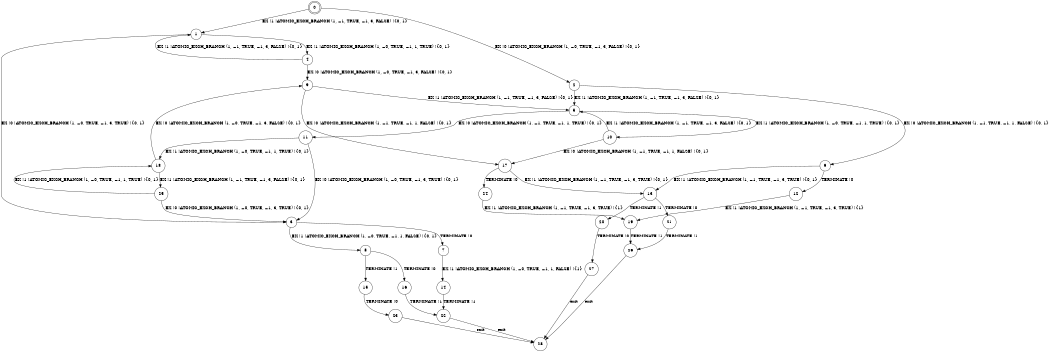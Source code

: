 digraph BCG {
size = "7, 10.5";
center = TRUE;
node [shape = circle];
0 [peripheries = 2];
0 -> 1 [label = "EX !1 !ATOMIC_EXCH_BRANCH (1, +1, TRUE, +1, 3, FALSE) !{0, 1}"];
0 -> 2 [label = "EX !0 !ATOMIC_EXCH_BRANCH (1, +0, TRUE, +1, 3, FALSE) !{0, 1}"];
1 -> 3 [label = "EX !0 !ATOMIC_EXCH_BRANCH (1, +0, TRUE, +1, 3, TRUE) !{0, 1}"];
1 -> 4 [label = "EX !1 !ATOMIC_EXCH_BRANCH (1, +0, TRUE, +1, 1, TRUE) !{0, 1}"];
2 -> 5 [label = "EX !1 !ATOMIC_EXCH_BRANCH (1, +1, TRUE, +1, 3, FALSE) !{0, 1}"];
2 -> 6 [label = "EX !0 !ATOMIC_EXCH_BRANCH (1, +1, TRUE, +1, 1, FALSE) !{0, 1}"];
3 -> 7 [label = "TERMINATE !0"];
3 -> 8 [label = "EX !1 !ATOMIC_EXCH_BRANCH (1, +0, TRUE, +1, 1, FALSE) !{0, 1}"];
4 -> 9 [label = "EX !0 !ATOMIC_EXCH_BRANCH (1, +0, TRUE, +1, 3, FALSE) !{0, 1}"];
4 -> 1 [label = "EX !1 !ATOMIC_EXCH_BRANCH (1, +1, TRUE, +1, 3, FALSE) !{0, 1}"];
5 -> 10 [label = "EX !1 !ATOMIC_EXCH_BRANCH (1, +0, TRUE, +1, 1, TRUE) !{0, 1}"];
5 -> 11 [label = "EX !0 !ATOMIC_EXCH_BRANCH (1, +1, TRUE, +1, 1, TRUE) !{0, 1}"];
6 -> 12 [label = "TERMINATE !0"];
6 -> 13 [label = "EX !1 !ATOMIC_EXCH_BRANCH (1, +1, TRUE, +1, 3, TRUE) !{0, 1}"];
7 -> 14 [label = "EX !1 !ATOMIC_EXCH_BRANCH (1, +0, TRUE, +1, 1, FALSE) !{1}"];
8 -> 15 [label = "TERMINATE !1"];
8 -> 16 [label = "TERMINATE !0"];
9 -> 5 [label = "EX !1 !ATOMIC_EXCH_BRANCH (1, +1, TRUE, +1, 3, FALSE) !{0, 1}"];
9 -> 17 [label = "EX !0 !ATOMIC_EXCH_BRANCH (1, +1, TRUE, +1, 1, FALSE) !{0, 1}"];
10 -> 5 [label = "EX !1 !ATOMIC_EXCH_BRANCH (1, +1, TRUE, +1, 3, FALSE) !{0, 1}"];
10 -> 17 [label = "EX !0 !ATOMIC_EXCH_BRANCH (1, +1, TRUE, +1, 1, FALSE) !{0, 1}"];
11 -> 18 [label = "EX !1 !ATOMIC_EXCH_BRANCH (1, +0, TRUE, +1, 1, TRUE) !{0, 1}"];
11 -> 3 [label = "EX !0 !ATOMIC_EXCH_BRANCH (1, +0, TRUE, +1, 3, TRUE) !{0, 1}"];
12 -> 19 [label = "EX !1 !ATOMIC_EXCH_BRANCH (1, +1, TRUE, +1, 3, TRUE) !{1}"];
13 -> 20 [label = "TERMINATE !1"];
13 -> 21 [label = "TERMINATE !0"];
14 -> 22 [label = "TERMINATE !1"];
15 -> 23 [label = "TERMINATE !0"];
16 -> 22 [label = "TERMINATE !1"];
17 -> 24 [label = "TERMINATE !0"];
17 -> 13 [label = "EX !1 !ATOMIC_EXCH_BRANCH (1, +1, TRUE, +1, 3, TRUE) !{0, 1}"];
18 -> 25 [label = "EX !1 !ATOMIC_EXCH_BRANCH (1, +1, TRUE, +1, 3, FALSE) !{0, 1}"];
18 -> 9 [label = "EX !0 !ATOMIC_EXCH_BRANCH (1, +0, TRUE, +1, 3, FALSE) !{0, 1}"];
19 -> 26 [label = "TERMINATE !1"];
20 -> 27 [label = "TERMINATE !0"];
21 -> 26 [label = "TERMINATE !1"];
22 -> 28 [label = "exit"];
23 -> 28 [label = "exit"];
24 -> 19 [label = "EX !1 !ATOMIC_EXCH_BRANCH (1, +1, TRUE, +1, 3, TRUE) !{1}"];
25 -> 18 [label = "EX !1 !ATOMIC_EXCH_BRANCH (1, +0, TRUE, +1, 1, TRUE) !{0, 1}"];
25 -> 3 [label = "EX !0 !ATOMIC_EXCH_BRANCH (1, +0, TRUE, +1, 3, TRUE) !{0, 1}"];
26 -> 28 [label = "exit"];
27 -> 28 [label = "exit"];
}

